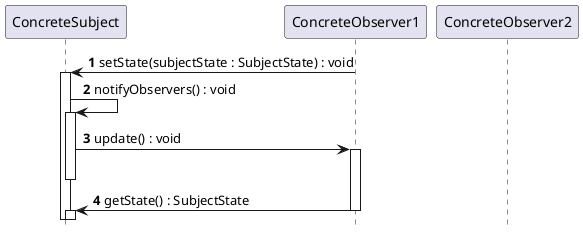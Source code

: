 @startuml

hide footbox
autonumber
participant ConcreteSubject
participant ConcreteObserver1
participant ConcreteObserver2

ConcreteSubject <- ConcreteObserver1 : setState(subjectState : SubjectState) : void
activate ConcreteSubject
ConcreteSubject -> ConcreteSubject : notifyObservers() : void
activate ConcreteSubject
ConcreteSubject -> ConcreteObserver1 : update() : void
activate ConcreteObserver1
deactivate ConcreteSubject
ConcreteObserver1 -> ConcreteSubject : getState() : SubjectState
deactivate ConcreteObserver1
activate ConcreteSubject




@enduml